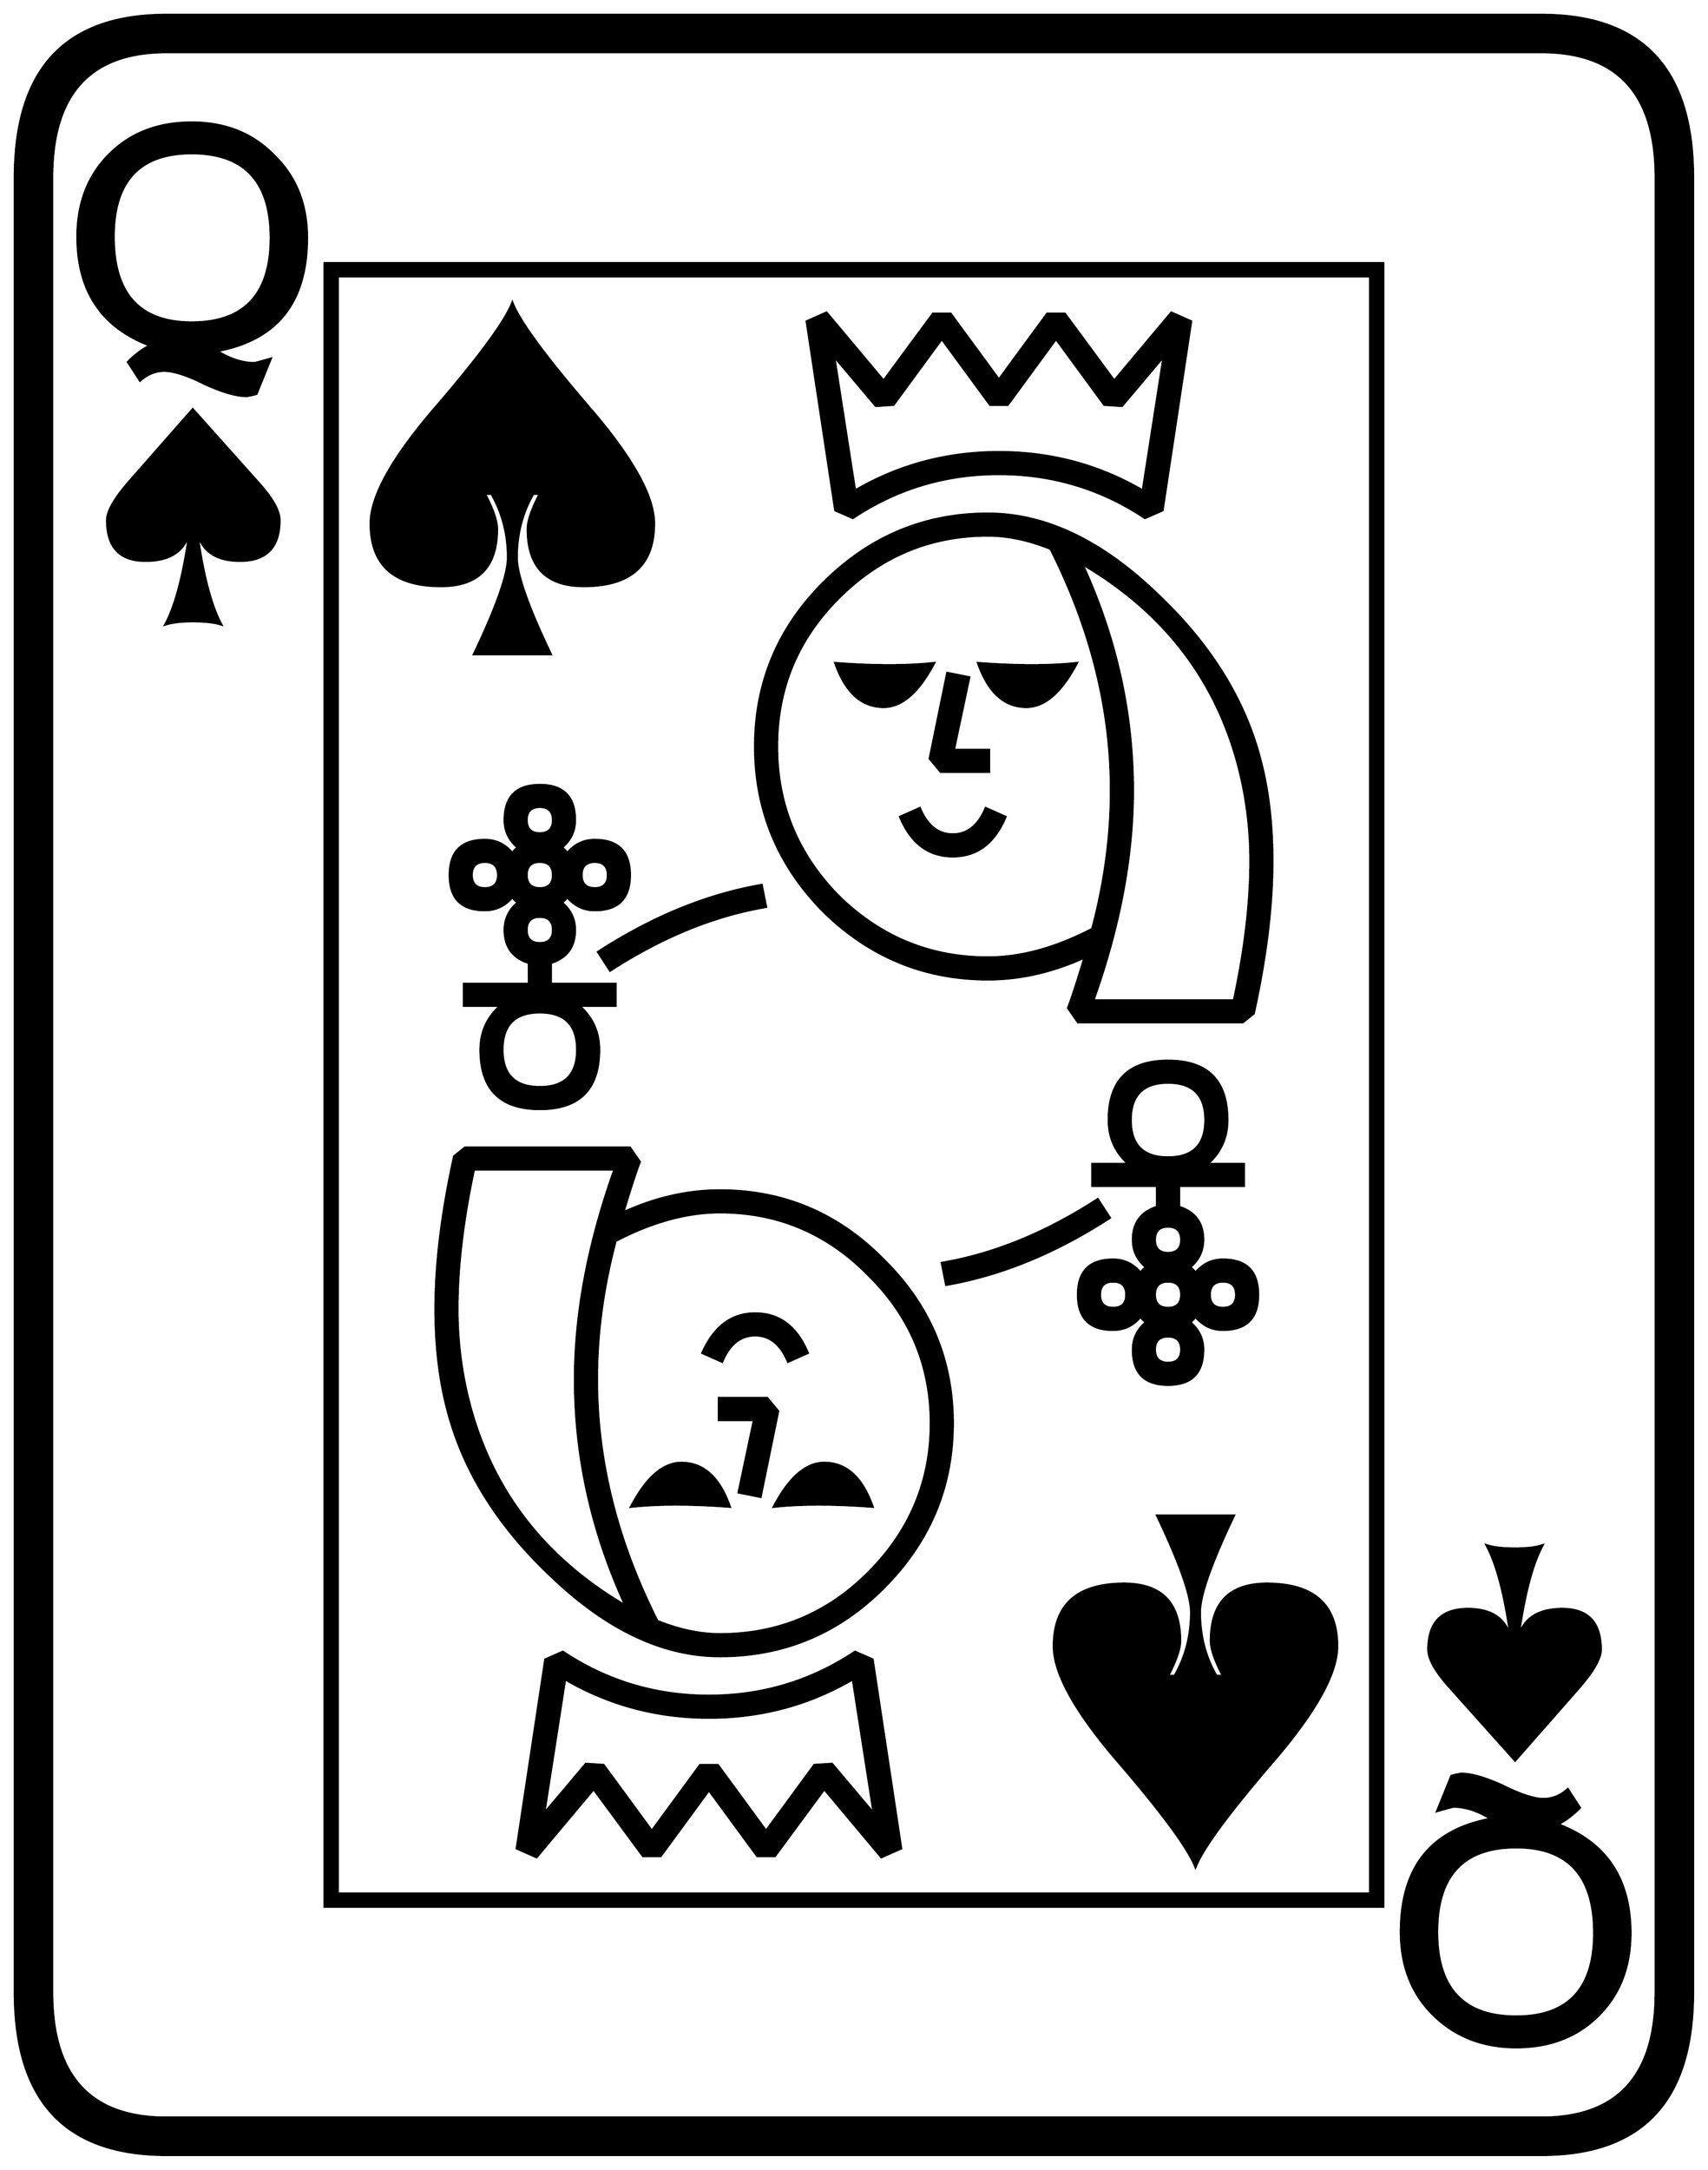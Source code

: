 


\begin{tikzpicture}[y=0.80pt, x=0.80pt, yscale=-1.0, xscale=1.0, inner sep=0pt, outer sep=0pt]
\begin{scope}[shift={(100.0,1706.0)},nonzero rule]
  \path[draw=.,fill=.,line width=1.600pt] (1578.0,244.0) .. controls
    (1578.0,342.667) and (1532.0,392.0) .. (1440.0,392.0) --
    (188.0,392.0) .. controls (96.0,392.0) and (50.0,342.667) ..
    (50.0,244.0) -- (50.0,-1408.0) .. controls (50.0,-1506.667)
    and (96.0,-1556.0) .. (188.0,-1556.0) -- (1440.0,-1556.0) ..
    controls (1532.0,-1556.0) and (1578.0,-1506.667) ..
    (1578.0,-1408.0) -- (1578.0,244.0) -- cycle(1544.0,244.0) --
    (1544.0,-1408.0) .. controls (1544.0,-1484.0) and
    (1509.333,-1522.0) .. (1440.0,-1522.0) -- (188.0,-1522.0) ..
    controls (118.667,-1522.0) and (84.0,-1484.0) ..
    (84.0,-1408.0) -- (84.0,244.0) .. controls (84.0,320.0) and
    (118.667,358.0) .. (188.0,358.0) -- (1440.0,358.0) .. controls
    (1509.333,358.0) and (1544.0,320.0) .. (1544.0,244.0) --
    cycle(316.0,-1353.0) .. controls (316.0,-1294.333) and
    (288.667,-1260.0) .. (234.0,-1250.0) .. controls
    (246.0,-1242.667) and (257.333,-1239.0) .. (268.0,-1239.0) ..
    controls (268.667,-1239.0) and (273.667,-1240.333) ..
    (283.0,-1243.0) -- (270.0,-1211.0) .. controls
    (268.0,-1210.333) and (265.0,-1209.667) .. (261.0,-1209.0) ..
    controls (251.667,-1209.0) and (239.0,-1212.667) ..
    (223.0,-1220.0) .. controls (207.0,-1228.0) and
    (194.667,-1232.0) .. (186.0,-1232.0) .. controls
    (178.0,-1232.0) and (170.667,-1229.0) .. (164.0,-1223.0) --
    (153.0,-1240.0) .. controls (159.667,-1246.667) and
    (166.333,-1251.667) .. (173.0,-1255.0) .. controls
    (129.0,-1271.667) and (107.0,-1304.667) .. (107.0,-1354.0) ..
    controls (107.0,-1384.667) and (116.667,-1409.667) ..
    (136.0,-1429.0) .. controls (155.333,-1448.333) and
    (180.333,-1458.0) .. (211.0,-1458.0) .. controls
    (241.667,-1458.0) and (266.667,-1448.0) .. (286.0,-1428.0) ..
    controls (306.0,-1408.667) and (316.0,-1383.667) ..
    (316.0,-1353.0) -- cycle(1494.0,-68.0) .. controls
    (1494.0,-60.0) and (1487.333,-48.333) .. (1474.0,-33.0) --
    (1416.0,33.0) -- (1357.0,-33.0) .. controls (1343.667,-47.667)
    and (1337.0,-59.333) .. (1337.0,-68.0) .. controls
    (1337.0,-92.667) and (1349.0,-105.0) .. (1373.0,-105.0) ..
    controls (1394.333,-105.0) and (1407.333,-96.333) ..
    (1412.0,-79.0) .. controls (1406.667,-117.667) and
    (1399.333,-145.667) .. (1390.0,-163.0) .. controls
    (1396.0,-161.0) and (1404.667,-160.0) .. (1416.0,-160.0) ..
    controls (1426.667,-160.0) and (1435.0,-161.0) ..
    (1441.0,-163.0) .. controls (1431.667,-145.667) and
    (1424.333,-117.667) .. (1419.0,-79.0) .. controls (1423.667,-96.333)
    and (1437.0,-105.0) .. (1459.0,-105.0) .. controls
    (1482.333,-105.0) and (1494.0,-92.667) .. (1494.0,-68.0) --
    cycle(1296.0,166.0) -- (332.0,166.0) -- (332.0,-1330.0) --
    (1296.0,-1330.0) -- (1296.0,166.0) -- cycle(291.0,-1096.0)
    .. controls (291.0,-1071.333) and (279.0,-1059.0) ..
    (255.0,-1059.0) .. controls (233.667,-1059.0) and
    (220.667,-1067.667) .. (216.0,-1085.0) .. controls
    (221.333,-1046.333) and (228.667,-1018.333) .. (238.0,-1001.0) ..
    controls (232.0,-1003.0) and (223.333,-1004.0) ..
    (212.0,-1004.0) .. controls (201.333,-1004.0) and
    (193.0,-1003.0) .. (187.0,-1001.0) .. controls
    (196.333,-1018.333) and (203.667,-1046.333) .. (209.0,-1085.0) ..
    controls (204.333,-1067.667) and (191.0,-1059.0) ..
    (169.0,-1059.0) .. controls (145.667,-1059.0) and
    (134.0,-1071.333) .. (134.0,-1096.0) .. controls
    (134.0,-1104.0) and (140.667,-1115.667) .. (154.0,-1131.0) --
    (212.0,-1197.0) -- (271.0,-1131.0) .. controls
    (284.333,-1116.333) and (291.0,-1104.667) .. (291.0,-1096.0) --
    cycle(1521.0,190.0) .. controls (1521.0,220.667) and
    (1511.333,245.667) .. (1492.0,265.0) .. controls (1472.667,284.333)
    and (1447.667,294.0) .. (1417.0,294.0) .. controls
    (1386.333,294.0) and (1361.0,284.0) .. (1341.0,264.0) ..
    controls (1321.667,244.667) and (1312.0,219.667) .. (1312.0,189.0)
    .. controls (1312.0,130.333) and (1339.333,96.0) ..
    (1394.0,86.0) .. controls (1382.0,78.667) and (1370.667,75.0) ..
    (1360.0,75.0) .. controls (1359.333,75.0) and (1354.333,76.333) ..
    (1345.0,79.0) -- (1358.0,47.0) .. controls (1360.0,46.333) and
    (1363.0,45.667) .. (1367.0,45.0) .. controls (1376.333,45.0) and
    (1389.0,48.667) .. (1405.0,56.0) .. controls (1421.0,64.0) and
    (1433.333,68.0) .. (1442.0,68.0) .. controls (1450.0,68.0) and
    (1457.333,65.0) .. (1464.0,59.0) -- (1475.0,76.0) .. controls
    (1468.333,82.667) and (1461.667,87.667) .. (1455.0,91.0) .. controls
    (1499.0,107.667) and (1521.0,140.667) .. (1521.0,190.0) --
    cycle(283.0,-1353.0) .. controls (283.0,-1404.333) and
    (259.0,-1430.0) .. (211.0,-1430.0) .. controls
    (163.667,-1430.0) and (140.0,-1404.667) .. (140.0,-1354.0) ..
    controls (140.0,-1302.0) and (163.667,-1276.0) ..
    (211.0,-1276.0) .. controls (259.0,-1276.0) and
    (283.0,-1301.667) .. (283.0,-1353.0) -- cycle(1284.0,154.0) --
    (1284.0,-1318.0) -- (344.0,-1318.0) -- (344.0,154.0) --
    (1284.0,154.0) -- cycle(1488.0,190.0) .. controls
    (1488.0,138.0) and (1464.333,112.0) .. (1417.0,112.0) ..
    controls (1369.0,112.0) and (1345.0,137.667) .. (1345.0,189.0)
    .. controls (1345.0,240.333) and (1369.0,266.0) ..
    (1417.0,266.0) .. controls (1464.333,266.0) and (1488.0,240.667)
    .. (1488.0,190.0) -- cycle(1121.0,-1277.0) --
    (1095.0,-1105.0) -- (1079.0,-1098.0) .. controls
    (1039.0,-1124.667) and (994.667,-1138.0) .. (946.0,-1138.0) ..
    controls (897.333,-1138.0) and (853.0,-1124.667) ..
    (813.0,-1098.0) -- (797.0,-1105.0) -- (771.0,-1277.0) --
    (789.0,-1285.0) -- (841.0,-1223.0) -- (886.0,-1284.0) --
    (902.0,-1284.0) -- (946.0,-1224.0) -- (990.0,-1284.0) --
    (1006.0,-1284.0) -- (1051.0,-1223.0) -- (1103.0,-1285.0) --
    (1121.0,-1277.0) -- cycle(1195.0,-786.0) .. controls
    (1195.0,-744.667) and (1189.333,-698.333) .. (1178.0,-647.0) --
    (1168.0,-639.0) -- (1018.0,-639.0) -- (1009.0,-652.0) ..
    controls (1012.333,-660.667) and (1017.333,-676.0) ..
    (1024.0,-698.0) .. controls (994.667,-684.667) and
    (965.333,-678.0) .. (936.0,-678.0) .. controls (878.0,-678.0)
    and (828.0,-698.667) .. (786.0,-740.0) .. controls
    (744.667,-782.0) and (724.0,-832.0) .. (724.0,-890.0) ..
    controls (724.0,-948.0) and (744.667,-997.667) ..
    (786.0,-1039.0) .. controls (828.0,-1081.0) and
    (878.0,-1102.0) .. (936.0,-1102.0) .. controls
    (988.0,-1102.0) and (1039.333,-1077.667) .. (1090.0,-1029.0) ..
    controls (1137.333,-984.333) and (1168.333,-935.333) ..
    (1183.0,-882.0) .. controls (1191.0,-853.333) and
    (1195.0,-821.333) .. (1195.0,-786.0) -- cycle(632.0,-1093.0)
    .. controls (632.0,-1055.0) and (610.667,-1036.0) ..
    (568.0,-1036.0) .. controls (534.0,-1036.0) and
    (517.0,-1053.333) .. (517.0,-1088.0) .. controls
    (517.0,-1095.333) and (520.667,-1106.0) .. (528.0,-1120.0) --
    (522.0,-1120.0) .. controls (512.0,-1102.667) and
    (507.0,-1083.333) .. (507.0,-1062.0) .. controls
    (507.0,-1046.667) and (517.333,-1017.333) .. (538.0,-974.0) --
    (468.0,-974.0) .. controls (488.667,-1017.333) and
    (499.0,-1046.667) .. (499.0,-1062.0) .. controls
    (499.0,-1083.333) and (494.0,-1102.667) .. (484.0,-1120.0) --
    (478.0,-1120.0) .. controls (485.333,-1106.0) and
    (489.0,-1095.333) .. (489.0,-1088.0) .. controls
    (489.0,-1053.333) and (472.0,-1036.0) .. (438.0,-1036.0) ..
    controls (395.333,-1036.0) and (374.0,-1055.0) ..
    (374.0,-1093.0) .. controls (374.0,-1117.0) and
    (392.333,-1150.667) .. (429.0,-1194.0) .. controls
    (471.667,-1243.333) and (496.333,-1276.667) .. (503.0,-1294.0) ..
    controls (509.667,-1276.667) and (534.333,-1243.333) ..
    (577.0,-1194.0) .. controls (613.667,-1150.667) and
    (632.0,-1117.0) .. (632.0,-1093.0) -- cycle(1182.0,-391.0)
    .. controls (1182.0,-369.667) and (1171.333,-359.0) ..
    (1150.0,-359.0) .. controls (1140.0,-359.0) and
    (1131.667,-363.0) .. (1125.0,-371.0) .. controls
    (1123.667,-369.0) and (1122.0,-367.333) .. (1120.0,-366.0) ..
    controls (1128.0,-359.333) and (1132.0,-351.0) ..
    (1132.0,-341.0) .. controls (1132.0,-319.667) and
    (1121.333,-309.0) .. (1100.0,-309.0) .. controls
    (1078.667,-309.0) and (1068.0,-319.667) .. (1068.0,-341.0) ..
    controls (1068.0,-351.0) and (1072.0,-359.333) ..
    (1080.0,-366.0) .. controls (1078.0,-367.333) and
    (1076.333,-369.0) .. (1075.0,-371.0) .. controls
    (1068.333,-363.0) and (1060.0,-359.0) .. (1050.0,-359.0) ..
    controls (1028.667,-359.0) and (1018.0,-369.667) ..
    (1018.0,-391.0) .. controls (1018.0,-412.333) and
    (1028.667,-423.0) .. (1050.0,-423.0) .. controls
    (1060.0,-423.0) and (1068.333,-419.0) .. (1075.0,-411.0) ..
    controls (1076.333,-413.0) and (1078.0,-414.667) ..
    (1080.0,-416.0) .. controls (1072.0,-422.667) and
    (1068.0,-431.0) .. (1068.0,-441.0) .. controls
    (1068.0,-456.333) and (1075.333,-466.333) .. (1090.0,-471.0) --
    (1090.0,-490.0) -- (1031.0,-490.0) -- (1031.0,-510.0) --
    (1064.0,-510.0) .. controls (1052.0,-520.667) and
    (1046.0,-534.0) .. (1046.0,-550.0) .. controls
    (1046.0,-586.0) and (1064.0,-604.0) .. (1100.0,-604.0) ..
    controls (1136.0,-604.0) and (1154.0,-586.0) ..
    (1154.0,-550.0) .. controls (1154.0,-534.0) and
    (1148.0,-520.667) .. (1136.0,-510.0) -- (1169.0,-510.0) --
    (1169.0,-490.0) -- (1110.0,-490.0) -- (1110.0,-471.0) ..
    controls (1124.667,-466.333) and (1132.0,-456.333) ..
    (1132.0,-441.0) .. controls (1132.0,-431.0) and
    (1128.0,-422.667) .. (1120.0,-416.0) .. controls
    (1122.0,-414.667) and (1123.667,-413.0) .. (1125.0,-411.0) ..
    controls (1131.667,-419.0) and (1140.0,-423.0) ..
    (1150.0,-423.0) .. controls (1171.333,-423.0) and
    (1182.0,-412.333) .. (1182.0,-391.0) -- cycle(1047.0,-461.0)
    .. controls (997.667,-429.0) and (948.0,-408.667) ..
    (898.0,-400.0) -- (894.0,-420.0) .. controls (941.333,-428.0)
    and (988.667,-447.333) .. (1036.0,-478.0) -- (1047.0,-461.0) --
    cycle(734.0,-744.0) .. controls (686.667,-736.0) and
    (639.333,-716.667) .. (592.0,-686.0) -- (581.0,-703.0) ..
    controls (630.333,-735.0) and (680.0,-755.333) .. (730.0,-764.0)
    -- (734.0,-744.0) -- cycle(610.0,-773.0) .. controls
    (610.0,-751.667) and (599.333,-741.0) .. (578.0,-741.0) ..
    controls (568.0,-741.0) and (559.667,-745.0) .. (553.0,-753.0)
    .. controls (551.667,-751.0) and (550.0,-749.333) ..
    (548.0,-748.0) .. controls (556.0,-741.333) and (560.0,-733.0)
    .. (560.0,-723.0) .. controls (560.0,-707.667) and
    (552.667,-697.667) .. (538.0,-693.0) -- (538.0,-674.0) --
    (597.0,-674.0) -- (597.0,-654.0) -- (564.0,-654.0) ..
    controls (576.0,-643.333) and (582.0,-630.0) .. (582.0,-614.0)
    .. controls (582.0,-578.0) and (564.0,-560.0) ..
    (528.0,-560.0) .. controls (492.0,-560.0) and (474.0,-578.0)
    .. (474.0,-614.0) .. controls (474.0,-630.0) and
    (480.0,-643.333) .. (492.0,-654.0) -- (459.0,-654.0) --
    (459.0,-674.0) -- (518.0,-674.0) -- (518.0,-693.0) ..
    controls (503.333,-697.667) and (496.0,-707.667) .. (496.0,-723.0)
    .. controls (496.0,-733.0) and (500.0,-741.333) ..
    (508.0,-748.0) .. controls (506.0,-749.333) and (504.333,-751.0)
    .. (503.0,-753.0) .. controls (496.333,-745.0) and
    (488.0,-741.0) .. (478.0,-741.0) .. controls (456.667,-741.0)
    and (446.0,-751.667) .. (446.0,-773.0) .. controls
    (446.0,-794.333) and (456.667,-805.0) .. (478.0,-805.0) ..
    controls (488.0,-805.0) and (496.333,-801.0) .. (503.0,-793.0)
    .. controls (504.333,-795.0) and (506.0,-796.667) ..
    (508.0,-798.0) .. controls (500.0,-804.667) and (496.0,-813.0)
    .. (496.0,-823.0) .. controls (496.0,-844.333) and
    (506.667,-855.0) .. (528.0,-855.0) .. controls (549.333,-855.0)
    and (560.0,-844.333) .. (560.0,-823.0) .. controls
    (560.0,-813.0) and (556.0,-804.667) .. (548.0,-798.0) ..
    controls (550.0,-796.667) and (551.667,-795.0) .. (553.0,-793.0)
    .. controls (559.667,-801.0) and (568.0,-805.0) ..
    (578.0,-805.0) .. controls (599.333,-805.0) and (610.0,-794.333)
    .. (610.0,-773.0) -- cycle(1254.0,-71.0) .. controls
    (1254.0,-47.0) and (1235.667,-13.333) .. (1199.0,30.0) ..
    controls (1156.333,79.333) and (1131.667,112.667) .. (1125.0,130.0)
    .. controls (1118.333,112.667) and (1093.667,79.333) ..
    (1051.0,30.0) .. controls (1014.333,-13.333) and (996.0,-47.0)
    .. (996.0,-71.0) .. controls (996.0,-109.0) and
    (1017.333,-128.0) .. (1060.0,-128.0) .. controls
    (1094.0,-128.0) and (1111.0,-110.667) .. (1111.0,-76.0) ..
    controls (1111.0,-68.667) and (1107.333,-58.0) .. (1100.0,-44.0)
    -- (1106.0,-44.0) .. controls (1116.0,-61.333) and
    (1121.0,-80.667) .. (1121.0,-102.0) .. controls
    (1121.0,-117.333) and (1110.667,-146.667) .. (1090.0,-190.0) --
    (1160.0,-190.0) .. controls (1139.333,-146.667) and
    (1129.0,-117.333) .. (1129.0,-102.0) .. controls
    (1129.0,-80.667) and (1134.0,-61.333) .. (1144.0,-44.0) --
    (1150.0,-44.0) .. controls (1142.667,-58.0) and (1139.0,-68.667)
    .. (1139.0,-76.0) .. controls (1139.0,-110.667) and
    (1156.0,-128.0) .. (1190.0,-128.0) .. controls
    (1232.667,-128.0) and (1254.0,-109.0) .. (1254.0,-71.0) --
    cycle(904.0,-274.0) .. controls (904.0,-216.0) and
    (883.0,-166.0) .. (841.0,-124.0) .. controls (799.667,-82.667)
    and (750.0,-62.0) .. (692.0,-62.0) .. controls (640.0,-62.0)
    and (588.667,-86.333) .. (538.0,-135.0) .. controls
    (490.667,-179.667) and (459.667,-228.667) .. (445.0,-282.0) ..
    controls (437.0,-310.667) and (433.0,-342.667) .. (433.0,-378.0)
    .. controls (433.0,-419.333) and (438.667,-465.667) ..
    (450.0,-517.0) -- (460.0,-525.0) -- (610.0,-525.0) --
    (619.0,-512.0) .. controls (615.667,-503.333) and (610.667,-488.0)
    .. (604.0,-466.0) .. controls (633.333,-479.333) and
    (662.667,-486.0) .. (692.0,-486.0) .. controls (750.0,-486.0)
    and (799.667,-465.0) .. (841.0,-423.0) .. controls
    (883.0,-381.667) and (904.0,-332.0) .. (904.0,-274.0) --
    cycle(857.0,113.0) -- (839.0,121.0) -- (787.0,59.0) --
    (742.0,120.0) -- (726.0,120.0) -- (682.0,60.0) --
    (638.0,120.0) -- (622.0,120.0) -- (577.0,59.0) --
    (525.0,121.0) -- (507.0,113.0) -- (533.0,-59.0) --
    (549.0,-66.0) .. controls (589.0,-39.333) and (633.333,-26.0) ..
    (682.0,-26.0) .. controls (730.667,-26.0) and (775.0,-39.333) ..
    (815.0,-66.0) -- (831.0,-59.0) -- (857.0,113.0) --
    cycle(1096.0,-1245.0) -- (1058.0,-1200.0) --
    (1042.0,-1201.0) -- (998.0,-1261.0) -- (954.0,-1201.0) --
    (938.0,-1201.0) -- (894.0,-1261.0) -- (850.0,-1201.0) --
    (834.0,-1200.0) -- (796.0,-1245.0) -- (815.0,-1123.0) ..
    controls (855.0,-1146.333) and (898.667,-1158.0) ..
    (946.0,-1158.0) .. controls (993.333,-1158.0) and
    (1037.0,-1146.333) .. (1077.0,-1123.0) -- (1096.0,-1245.0) --
    cycle(1175.0,-786.0) .. controls (1175.0,-816.667) and
    (1171.0,-846.667) .. (1163.0,-876.0) .. controls
    (1141.667,-953.333) and (1094.667,-1013.333) .. (1022.0,-1056.0) ..
    controls (1052.667,-989.333) and (1068.0,-920.667) ..
    (1068.0,-850.0) .. controls (1068.0,-790.0) and
    (1056.0,-726.333) .. (1032.0,-659.0) -- (1160.0,-659.0) ..
    controls (1170.0,-705.667) and (1175.0,-748.0) ..
    (1175.0,-786.0) -- cycle(1048.0,-850.0) .. controls
    (1048.0,-924.0) and (1029.667,-997.333) .. (993.0,-1070.0) ..
    controls (973.0,-1078.0) and (954.0,-1082.0) ..
    (936.0,-1082.0) .. controls (883.333,-1082.0) and
    (838.0,-1063.0) .. (800.0,-1025.0) .. controls
    (762.667,-987.667) and (744.0,-942.667) .. (744.0,-890.0) ..
    controls (744.0,-837.333) and (762.667,-792.0) .. (800.0,-754.0)
    .. controls (838.0,-716.667) and (883.333,-698.0) ..
    (936.0,-698.0) .. controls (966.0,-698.0) and (997.667,-706.667)
    .. (1031.0,-724.0) .. controls (1042.333,-766.667) and
    (1048.0,-808.667) .. (1048.0,-850.0) -- cycle(1134.0,-550.0)
    .. controls (1134.0,-572.667) and (1122.667,-584.0) ..
    (1100.0,-584.0) .. controls (1077.333,-584.0) and
    (1066.0,-572.667) .. (1066.0,-550.0) .. controls
    (1066.0,-527.333) and (1077.333,-516.0) .. (1100.0,-516.0) ..
    controls (1122.667,-516.0) and (1134.0,-527.333) ..
    (1134.0,-550.0) -- cycle(1112.0,-441.0) .. controls
    (1112.0,-449.0) and (1108.0,-453.0) .. (1100.0,-453.0) ..
    controls (1092.0,-453.0) and (1088.0,-449.0) ..
    (1088.0,-441.0) .. controls (1088.0,-433.0) and
    (1092.0,-429.0) .. (1100.0,-429.0) .. controls
    (1108.0,-429.0) and (1112.0,-433.0) .. (1112.0,-441.0) --
    cycle(1162.0,-391.0) .. controls (1162.0,-399.0) and
    (1158.0,-403.0) .. (1150.0,-403.0) .. controls
    (1142.0,-403.0) and (1138.0,-399.0) .. (1138.0,-391.0) ..
    controls (1138.0,-383.0) and (1142.0,-379.0) ..
    (1150.0,-379.0) .. controls (1158.0,-379.0) and
    (1162.0,-383.0) .. (1162.0,-391.0) -- cycle(1112.0,-391.0)
    .. controls (1112.0,-399.0) and (1108.0,-403.0) ..
    (1100.0,-403.0) .. controls (1092.0,-403.0) and
    (1088.0,-399.0) .. (1088.0,-391.0) .. controls
    (1088.0,-383.0) and (1092.0,-379.0) .. (1100.0,-379.0) ..
    controls (1108.0,-379.0) and (1112.0,-383.0) ..
    (1112.0,-391.0) -- cycle(1062.0,-391.0) .. controls
    (1062.0,-399.0) and (1058.0,-403.0) .. (1050.0,-403.0) ..
    controls (1042.0,-403.0) and (1038.0,-399.0) ..
    (1038.0,-391.0) .. controls (1038.0,-383.0) and
    (1042.0,-379.0) .. (1050.0,-379.0) .. controls
    (1058.0,-379.0) and (1062.0,-383.0) .. (1062.0,-391.0) --
    cycle(1112.0,-341.0) .. controls (1112.0,-349.0) and
    (1108.0,-353.0) .. (1100.0,-353.0) .. controls
    (1092.0,-353.0) and (1088.0,-349.0) .. (1088.0,-341.0) ..
    controls (1088.0,-333.0) and (1092.0,-329.0) ..
    (1100.0,-329.0) .. controls (1108.0,-329.0) and
    (1112.0,-333.0) .. (1112.0,-341.0) -- cycle(540.0,-823.0) ..
    controls (540.0,-831.0) and (536.0,-835.0) .. (528.0,-835.0)
    .. controls (520.0,-835.0) and (516.0,-831.0) ..
    (516.0,-823.0) .. controls (516.0,-815.0) and (520.0,-811.0)
    .. (528.0,-811.0) .. controls (536.0,-811.0) and
    (540.0,-815.0) .. (540.0,-823.0) -- cycle(590.0,-773.0) ..
    controls (590.0,-781.0) and (586.0,-785.0) .. (578.0,-785.0)
    .. controls (570.0,-785.0) and (566.0,-781.0) ..
    (566.0,-773.0) .. controls (566.0,-765.0) and (570.0,-761.0)
    .. (578.0,-761.0) .. controls (586.0,-761.0) and
    (590.0,-765.0) .. (590.0,-773.0) -- cycle(540.0,-773.0) ..
    controls (540.0,-781.0) and (536.0,-785.0) .. (528.0,-785.0)
    .. controls (520.0,-785.0) and (516.0,-781.0) ..
    (516.0,-773.0) .. controls (516.0,-765.0) and (520.0,-761.0)
    .. (528.0,-761.0) .. controls (536.0,-761.0) and
    (540.0,-765.0) .. (540.0,-773.0) -- cycle(490.0,-773.0) ..
    controls (490.0,-781.0) and (486.0,-785.0) .. (478.0,-785.0)
    .. controls (470.0,-785.0) and (466.0,-781.0) ..
    (466.0,-773.0) .. controls (466.0,-765.0) and (470.0,-761.0)
    .. (478.0,-761.0) .. controls (486.0,-761.0) and
    (490.0,-765.0) .. (490.0,-773.0) -- cycle(540.0,-723.0) ..
    controls (540.0,-731.0) and (536.0,-735.0) .. (528.0,-735.0)
    .. controls (520.0,-735.0) and (516.0,-731.0) ..
    (516.0,-723.0) .. controls (516.0,-715.0) and (520.0,-711.0)
    .. (528.0,-711.0) .. controls (536.0,-711.0) and
    (540.0,-715.0) .. (540.0,-723.0) -- cycle(562.0,-614.0) ..
    controls (562.0,-636.667) and (550.667,-648.0) .. (528.0,-648.0)
    .. controls (505.333,-648.0) and (494.0,-636.667) ..
    (494.0,-614.0) .. controls (494.0,-591.333) and (505.333,-580.0)
    .. (528.0,-580.0) .. controls (550.667,-580.0) and
    (562.0,-591.333) .. (562.0,-614.0) -- cycle(884.0,-274.0) ..
    controls (884.0,-326.667) and (865.0,-371.667) .. (827.0,-409.0)
    .. controls (789.667,-447.0) and (744.667,-466.0) ..
    (692.0,-466.0) .. controls (662.0,-466.0) and (630.333,-457.333)
    .. (597.0,-440.0) .. controls (585.667,-397.333) and
    (580.0,-355.333) .. (580.0,-314.0) .. controls (580.0,-240.0)
    and (598.333,-166.667) .. (635.0,-94.0) .. controls
    (655.0,-86.0) and (674.0,-82.0) .. (692.0,-82.0) .. controls
    (744.667,-82.0) and (789.667,-100.667) .. (827.0,-138.0) ..
    controls (865.0,-176.0) and (884.0,-221.333) .. (884.0,-274.0)
    -- cycle(606.0,-108.0) .. controls (575.333,-174.667) and
    (560.0,-243.333) .. (560.0,-314.0) .. controls (560.0,-374.0)
    and (572.0,-437.667) .. (596.0,-505.0) -- (468.0,-505.0) ..
    controls (458.0,-458.333) and (453.0,-416.0) .. (453.0,-378.0)
    .. controls (453.0,-347.333) and (457.0,-317.333) ..
    (465.0,-288.0) .. controls (486.333,-210.667) and (533.333,-150.667)
    .. (606.0,-108.0) -- cycle(832.0,81.0) -- (813.0,-41.0) ..
    controls (773.0,-17.667) and (729.333,-6.0) .. (682.0,-6.0) ..
    controls (634.667,-6.0) and (591.0,-17.667) .. (551.0,-41.0) --
    (532.0,81.0) -- (570.0,36.0) -- (586.0,37.0) --
    (630.0,97.0) -- (674.0,37.0) -- (690.0,37.0) --
    (734.0,97.0) -- (778.0,37.0) -- (794.0,36.0) --
    (832.0,81.0) -- cycle(1017.0,-966.0) .. controls
    (1003.0,-939.333) and (987.667,-926.0) .. (971.0,-926.0) ..
    controls (951.0,-926.0) and (936.333,-939.333) .. (927.0,-966.0)
    .. controls (962.333,-963.333) and (992.333,-963.333) ..
    (1017.0,-966.0) -- cycle(937.0,-867.0) -- (893.0,-867.0) --
    (883.0,-879.0) -- (899.0,-957.0) -- (919.0,-953.0) --
    (905.0,-887.0) -- (937.0,-887.0) -- (937.0,-867.0) --
    cycle(887.0,-966.0) .. controls (873.0,-939.333) and
    (857.667,-926.0) .. (841.0,-926.0) .. controls (821.0,-926.0)
    and (806.333,-939.333) .. (797.0,-966.0) .. controls
    (832.333,-963.333) and (862.333,-963.333) .. (887.0,-966.0) --
    cycle(952.0,-826.0) .. controls (942.0,-802.0) and
    (926.0,-790.0) .. (904.0,-790.0) .. controls (882.0,-790.0)
    and (866.0,-802.0) .. (856.0,-826.0) -- (874.0,-834.0) ..
    controls (880.667,-818.0) and (890.667,-810.0) .. (904.0,-810.0)
    .. controls (917.333,-810.0) and (927.333,-818.0) ..
    (934.0,-834.0) -- (952.0,-826.0) -- cycle(772.0,-338.0) --
    (754.0,-330.0) .. controls (747.333,-346.0) and (737.333,-354.0)
    .. (724.0,-354.0) .. controls (710.667,-354.0) and
    (700.667,-346.0) .. (694.0,-330.0) -- (676.0,-338.0) ..
    controls (686.667,-362.0) and (702.667,-374.0) .. (724.0,-374.0)
    .. controls (746.0,-374.0) and (762.0,-362.0) ..
    (772.0,-338.0) -- cycle(831.0,-198.0) .. controls
    (795.667,-200.667) and (765.667,-200.667) .. (741.0,-198.0) ..
    controls (755.0,-224.667) and (770.333,-238.0) .. (787.0,-238.0)
    .. controls (807.0,-238.0) and (821.667,-224.667) ..
    (831.0,-198.0) -- cycle(745.0,-285.0) -- (729.0,-207.0) --
    (709.0,-211.0) -- (723.0,-277.0) -- (691.0,-277.0) --
    (691.0,-297.0) -- (735.0,-297.0) -- (745.0,-285.0) --
    cycle(701.0,-198.0) .. controls (665.667,-200.667) and
    (635.667,-200.667) .. (611.0,-198.0) .. controls (625.0,-224.667)
    and (640.333,-238.0) .. (657.0,-238.0) .. controls
    (677.0,-238.0) and (691.667,-224.667) .. (701.0,-198.0) --
    cycle;
\end{scope}

\end{tikzpicture}


